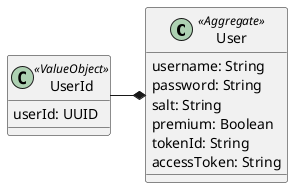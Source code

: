 @startuml
class User <<Aggregate>> {
  username: String
  password: String
  salt: String
  premium: Boolean
  tokenId: String
  accessToken: String
}
class UserId<<ValueObject>>{
  userId: UUID
}
UserId -* User
@enduml
